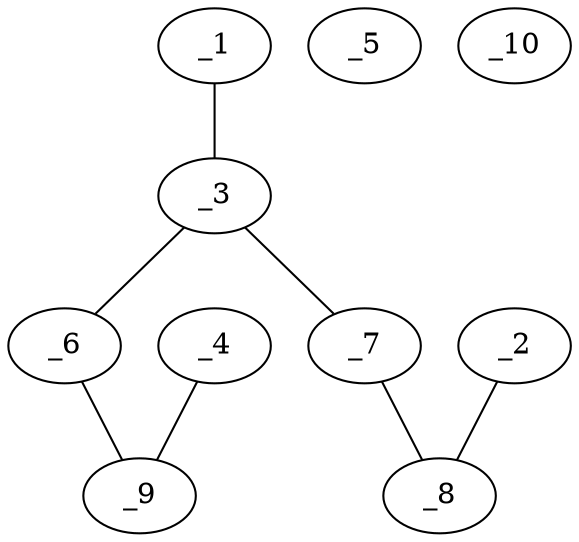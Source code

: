 graph molid680708 {
	_1	 [charge=2,
		chem=34,
		symbol="Pt ",
		x="0.3333",
		y=0];
	_3	 [charge=0,
		chem=4,
		symbol="N  ",
		x=1,
		y="-2.35"];
	_1 -- _3	 [valence=1];
	_2	 [charge=0,
		chem=4,
		symbol="N  ",
		x="1.5",
		y="-8.15"];
	_8	 [charge=0,
		chem=1,
		symbol="C  ",
		x="1.5",
		y="-6.15"];
	_2 -- _8	 [valence=1];
	_6	 [charge=0,
		chem=1,
		symbol="C  ",
		x="0.5",
		y="-4.35"];
	_3 -- _6	 [valence=1];
	_7	 [charge=0,
		chem=1,
		symbol="C  ",
		x="1.5",
		y="-4.15"];
	_3 -- _7	 [valence=1];
	_4	 [charge=0,
		chem=4,
		symbol="N  ",
		x="0.5",
		y="-8.35"];
	_9	 [charge=0,
		chem=1,
		symbol="C  ",
		x="0.5",
		y="-6.35"];
	_4 -- _9	 [valence=1];
	_5	 [charge="-1",
		chem=7,
		symbol="Cl ",
		x=1,
		y=0];
	_6 -- _9	 [valence=1];
	_7 -- _8	 [valence=1];
	_10	 [charge="-1",
		chem=7,
		symbol="Cl ",
		x="1.6667",
		y=0];
}
